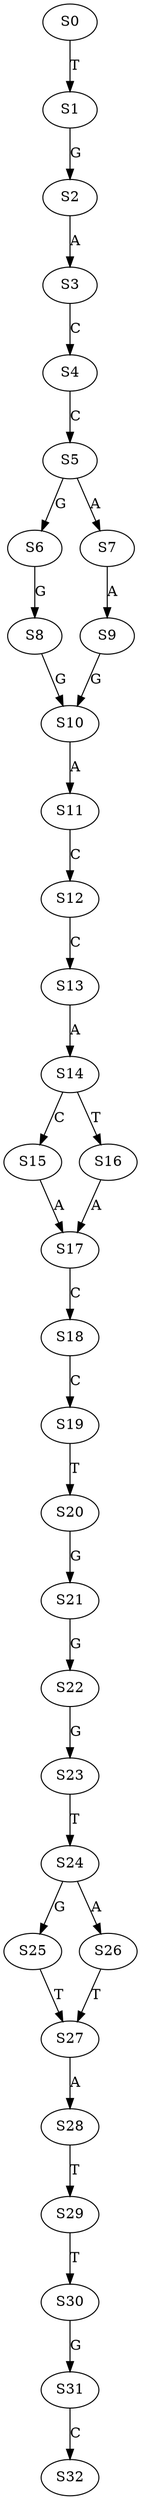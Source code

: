 strict digraph  {
	S0 -> S1 [ label = T ];
	S1 -> S2 [ label = G ];
	S2 -> S3 [ label = A ];
	S3 -> S4 [ label = C ];
	S4 -> S5 [ label = C ];
	S5 -> S6 [ label = G ];
	S5 -> S7 [ label = A ];
	S6 -> S8 [ label = G ];
	S7 -> S9 [ label = A ];
	S8 -> S10 [ label = G ];
	S9 -> S10 [ label = G ];
	S10 -> S11 [ label = A ];
	S11 -> S12 [ label = C ];
	S12 -> S13 [ label = C ];
	S13 -> S14 [ label = A ];
	S14 -> S15 [ label = C ];
	S14 -> S16 [ label = T ];
	S15 -> S17 [ label = A ];
	S16 -> S17 [ label = A ];
	S17 -> S18 [ label = C ];
	S18 -> S19 [ label = C ];
	S19 -> S20 [ label = T ];
	S20 -> S21 [ label = G ];
	S21 -> S22 [ label = G ];
	S22 -> S23 [ label = G ];
	S23 -> S24 [ label = T ];
	S24 -> S25 [ label = G ];
	S24 -> S26 [ label = A ];
	S25 -> S27 [ label = T ];
	S26 -> S27 [ label = T ];
	S27 -> S28 [ label = A ];
	S28 -> S29 [ label = T ];
	S29 -> S30 [ label = T ];
	S30 -> S31 [ label = G ];
	S31 -> S32 [ label = C ];
}
